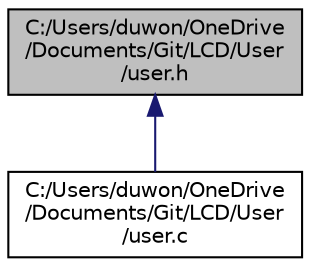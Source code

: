digraph "C:/Users/duwon/OneDrive/Documents/Git/LCD/User/user.h"
{
 // LATEX_PDF_SIZE
  edge [fontname="Helvetica",fontsize="10",labelfontname="Helvetica",labelfontsize="10"];
  node [fontname="Helvetica",fontsize="10",shape=record];
  Node1 [label="C:/Users/duwon/OneDrive\l/Documents/Git/LCD/User\l/user.h",height=0.2,width=0.4,color="black", fillcolor="grey75", style="filled", fontcolor="black",tooltip=" "];
  Node1 -> Node2 [dir="back",color="midnightblue",fontsize="10",style="solid",fontname="Helvetica"];
  Node2 [label="C:/Users/duwon/OneDrive\l/Documents/Git/LCD/User\l/user.c",height=0.2,width=0.4,color="black", fillcolor="white", style="filled",URL="$user_8c.html",tooltip=" "];
}
